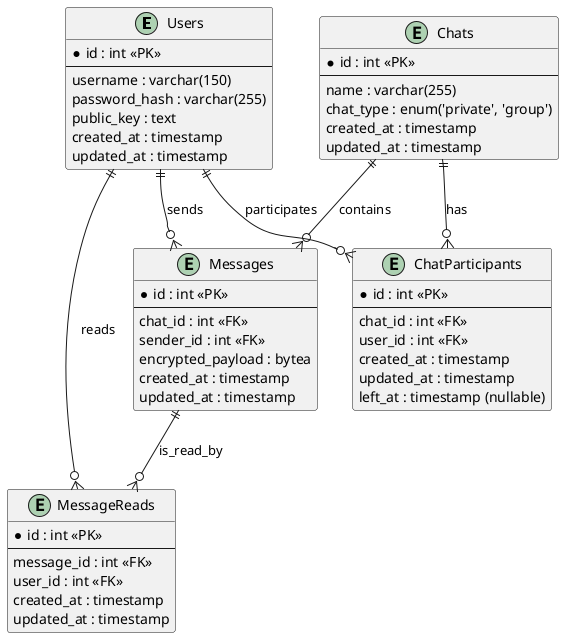 @startuml
entity "Users" as User {
  * id : int <<PK>>
  --
  username : varchar(150)
  password_hash : varchar(255)
  public_key : text
  created_at : timestamp
  updated_at : timestamp
}

entity "Chats" as Chat {
  * id : int <<PK>>
  --
  name : varchar(255)
  chat_type : enum('private', 'group')
  created_at : timestamp
  updated_at : timestamp
}

entity "ChatParticipants" as ChatParticipant {
  * id : int <<PK>>
  --
  chat_id : int <<FK>>
  user_id : int <<FK>>
  created_at : timestamp
  updated_at : timestamp
  left_at : timestamp (nullable)
}

entity "Messages" as Message {
  * id : int <<PK>>
  --
  chat_id : int <<FK>>
  sender_id : int <<FK>>
  encrypted_payload : bytea
  created_at : timestamp
  updated_at : timestamp
}

entity "MessageReads" as MessageRead {
  * id : int <<PK>>
  --
  message_id : int <<FK>>
  user_id : int <<FK>>
  created_at : timestamp
  updated_at : timestamp
}

User ||--o{ ChatParticipant : participates
User ||--o{ Message : sends
Chat ||--o{ ChatParticipant : has
Chat ||--o{ Message : contains
Message ||--o{ MessageRead : is_read_by
User ||--o{ MessageRead : reads

@enduml
